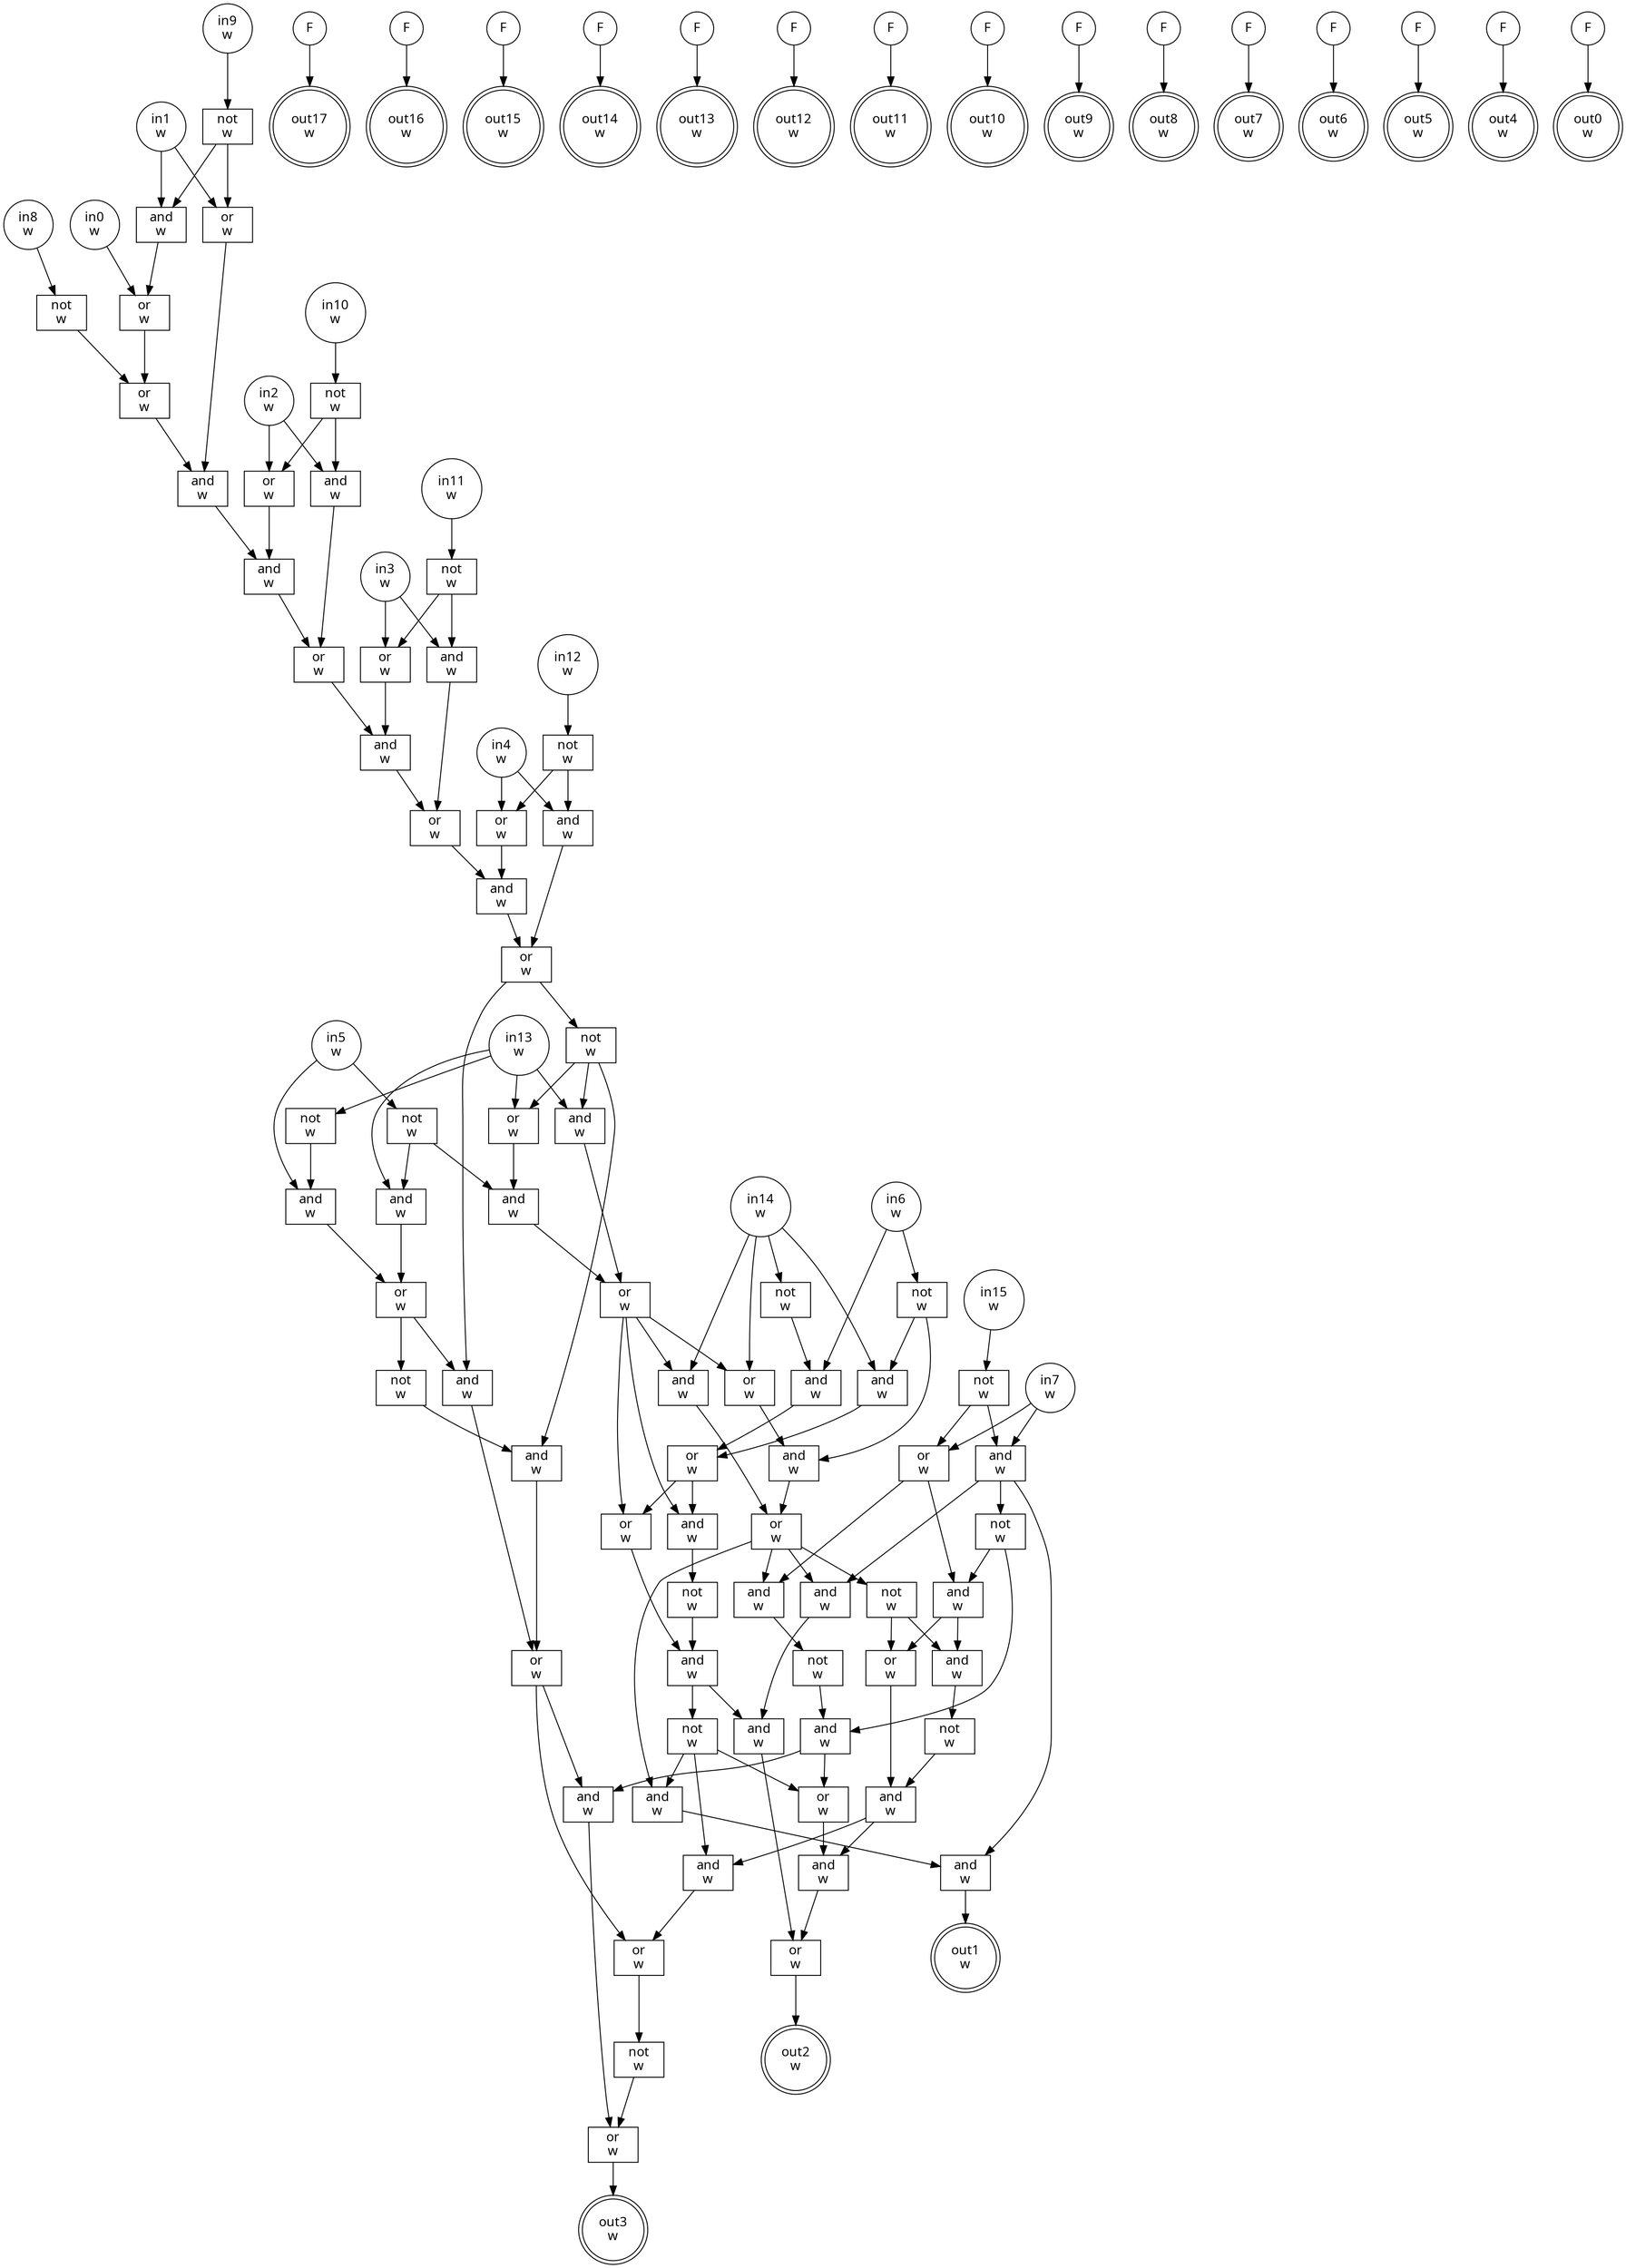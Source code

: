 digraph circuit{
	node [style = filled, fillcolor = white,shape=rect, fontname=geneva]
	g0 [label="in0\nw",shape=circle,fillcolor=white]
	g1 [label="in1\nw",shape=circle,fillcolor=white]
	g2 [label="in2\nw",shape=circle,fillcolor=white]
	g3 [label="in3\nw",shape=circle,fillcolor=white]
	g4 [label="in4\nw",shape=circle,fillcolor=white]
	g5 [label="in5\nw",shape=circle,fillcolor=white]
	g6 [label="in6\nw",shape=circle,fillcolor=white]
	g7 [label="in7\nw",shape=circle,fillcolor=white]
	g8 [label="in8\nw",shape=circle,fillcolor=white]
	g9 [label="in9\nw",shape=circle,fillcolor=white]
	g10 [label="in10\nw",shape=circle,fillcolor=white]
	g11 [label="in11\nw",shape=circle,fillcolor=white]
	g12 [label="in12\nw",shape=circle,fillcolor=white]
	g13 [label="in13\nw",shape=circle,fillcolor=white]
	g14 [label="in14\nw",shape=circle,fillcolor=white]
	g15 [label="in15\nw",shape=circle,fillcolor=white]
	g16 [label="F",shape=circle,fillcolor=white]
	g17 [label="F",shape=circle,fillcolor=white]
	g18 [label="F",shape=circle,fillcolor=white]
	g19 [label="F",shape=circle,fillcolor=white]
	g20 [label="F",shape=circle,fillcolor=white]
	g21 [label="F",shape=circle,fillcolor=white]
	g22 [label="F",shape=circle,fillcolor=white]
	g23 [label="F",shape=circle,fillcolor=white]
	g24 [label="F",shape=circle,fillcolor=white]
	g25 [label="F",shape=circle,fillcolor=white]
	g26 [label="F",shape=circle,fillcolor=white]
	g27 [label="F",shape=circle,fillcolor=white]
	g28 [label="F",shape=circle,fillcolor=white]
	g29 [label="F",shape=circle,fillcolor=white]
	g30 [label="F",shape=circle,fillcolor=white]
	g31 [label="not\nw",fillcolor=white]
	g32 [label="not\nw",fillcolor=white]
	g33 [label="not\nw",fillcolor=white]
	g34 [label="not\nw",fillcolor=white]
	g35 [label="not\nw",fillcolor=white]
	g36 [label="not\nw",fillcolor=white]
	g37 [label="not\nw",fillcolor=white]
	g38 [label="not\nw",fillcolor=white]
	g39 [label="and\nw",fillcolor=white]
	g40 [label="not\nw",fillcolor=white]
	g41 [label="or\nw",fillcolor=white]
	g42 [label="and\nw",fillcolor=white]
	g43 [label="and\nw",fillcolor=white]
	g44 [label="not\nw",fillcolor=white]
	g45 [label="and\nw",fillcolor=white]
	g46 [label="or\nw",fillcolor=white]
	g47 [label="and\nw",fillcolor=white]
	g48 [label="not\nw",fillcolor=white]
	g49 [label="and\nw",fillcolor=white]
	g50 [label="or\nw",fillcolor=white]
	g51 [label="not\nw",fillcolor=white]
	g52 [label="or\nw",fillcolor=white]
	g53 [label="and\nw",fillcolor=white]
	g54 [label="or\nw",fillcolor=white]
	g55 [label="and\nw",fillcolor=white]
	g56 [label="or\nw",fillcolor=white]
	g57 [label="and\nw",fillcolor=white]
	g58 [label="or\nw",fillcolor=white]
	g59 [label="and\nw",fillcolor=white]
	g60 [label="or\nw",fillcolor=white]
	g61 [label="or\nw",fillcolor=white]
	g62 [label="and\nw",fillcolor=white]
	g63 [label="and\nw",fillcolor=white]
	g64 [label="or\nw",fillcolor=white]
	g65 [label="and\nw",fillcolor=white]
	g66 [label="or\nw",fillcolor=white]
	g67 [label="and\nw",fillcolor=white]
	g68 [label="or\nw",fillcolor=white]
	g69 [label="and\nw",fillcolor=white]
	g70 [label="not\nw",fillcolor=white]
	g71 [label="and\nw",fillcolor=white]
	g72 [label="or\nw",fillcolor=white]
	g73 [label="or\nw",fillcolor=white]
	g74 [label="and\nw",fillcolor=white]
	g75 [label="and\nw",fillcolor=white]
	g76 [label="or\nw",fillcolor=white]
	g77 [label="or\nw",fillcolor=white]
	g78 [label="and\nw",fillcolor=white]
	g79 [label="not\nw",fillcolor=white]
	g80 [label="and\nw",fillcolor=white]
	g81 [label="not\nw",fillcolor=white]
	g82 [label="or\nw",fillcolor=white]
	g83 [label="and\nw",fillcolor=white]
	g84 [label="and\nw",fillcolor=white]
	g85 [label="or\nw",fillcolor=white]
	g86 [label="and\nw",fillcolor=white]
	g87 [label="not\nw",fillcolor=white]
	g88 [label="and\nw",fillcolor=white]
	g89 [label="and\nw",fillcolor=white]
	g90 [label="or\nw",fillcolor=white]
	g91 [label="and\nw",fillcolor=white]
	g92 [label="and\nw",fillcolor=white]
	g93 [label="and\nw",fillcolor=white]
	g94 [label="and\nw",fillcolor=white]
	g95 [label="not\nw",fillcolor=white]
	g96 [label="and\nw",fillcolor=white]
	g97 [label="not\nw",fillcolor=white]
	g98 [label="or\nw",fillcolor=white]
	g99 [label="and\nw",fillcolor=white]
	g100 [label="and\nw",fillcolor=white]
	g101 [label="or\nw",fillcolor=white]
	g102 [label="not\nw",fillcolor=white]
	g103 [label="or\nw",fillcolor=white]
	g104 [label="and\nw",fillcolor=white]
	g105 [label="or\nw",fillcolor=white]
	g106 [label="out0\nw",shape=doublecircle,fillcolor=white]
	g107 [label="out1\nw",shape=doublecircle,fillcolor=white]
	g108 [label="out2\nw",shape=doublecircle,fillcolor=white]
	g109 [label="out3\nw",shape=doublecircle,fillcolor=white]
	g110 [label="out4\nw",shape=doublecircle,fillcolor=white]
	g111 [label="out5\nw",shape=doublecircle,fillcolor=white]
	g112 [label="out6\nw",shape=doublecircle,fillcolor=white]
	g113 [label="out7\nw",shape=doublecircle,fillcolor=white]
	g114 [label="out8\nw",shape=doublecircle,fillcolor=white]
	g115 [label="out9\nw",shape=doublecircle,fillcolor=white]
	g116 [label="out10\nw",shape=doublecircle,fillcolor=white]
	g117 [label="out11\nw",shape=doublecircle,fillcolor=white]
	g118 [label="out12\nw",shape=doublecircle,fillcolor=white]
	g119 [label="out13\nw",shape=doublecircle,fillcolor=white]
	g120 [label="out14\nw",shape=doublecircle,fillcolor=white]
	g121 [label="out15\nw",shape=doublecircle,fillcolor=white]
	g122 [label="out16\nw",shape=doublecircle,fillcolor=white]
	g123 [label="out17\nw",shape=doublecircle,fillcolor=white]
	edge [fontname=Geneva,fontcolor=forestgreen]
	g0->g60
	g1->g58
	g1->g59
	g2->g56
	g2->g57
	g3->g54
	g3->g55
	g4->g52
	g4->g53
	g5->g47
	g5->g48
	g6->g43
	g6->g44
	g7->g39
	g7->g41
	g8->g38
	g9->g37
	g10->g36
	g11->g35
	g12->g34
	g13->g33
	g13->g49
	g13->g73
	g13->g75
	g14->g32
	g14->g45
	g14->g82
	g14->g84
	g15->g31
	g16->g123
	g17->g122
	g18->g121
	g19->g120
	g20->g119
	g21->g118
	g22->g117
	g23->g116
	g24->g115
	g25->g114
	g26->g113
	g27->g112
	g28->g111
	g29->g110
	g30->g106
	g31->g39
	g31->g41
	g32->g43
	g33->g47
	g34->g52
	g34->g53
	g35->g54
	g35->g55
	g36->g56
	g36->g57
	g37->g58
	g37->g59
	g38->g61
	g39->g40
	g39->g91
	g39->g94
	g40->g42
	g40->g88
	g41->g42
	g41->g86
	g42->g96
	g42->g98
	g43->g46
	g44->g45
	g44->g83
	g45->g46
	g46->g77
	g46->g78
	g47->g50
	g48->g49
	g48->g74
	g49->g50
	g50->g51
	g50->g69
	g51->g71
	g52->g67
	g53->g68
	g54->g65
	g55->g66
	g56->g63
	g57->g64
	g58->g62
	g59->g60
	g60->g61
	g61->g62
	g62->g63
	g63->g64
	g64->g65
	g65->g66
	g66->g67
	g67->g68
	g68->g69
	g68->g70
	g69->g72
	g70->g71
	g70->g73
	g70->g75
	g71->g72
	g72->g89
	g72->g101
	g73->g74
	g74->g76
	g75->g76
	g76->g77
	g76->g78
	g76->g82
	g76->g84
	g77->g80
	g78->g79
	g79->g80
	g80->g81
	g80->g92
	g81->g90
	g81->g93
	g81->g100
	g82->g83
	g83->g85
	g84->g85
	g85->g86
	g85->g91
	g85->g93
	g85->g95
	g86->g87
	g87->g88
	g88->g89
	g88->g90
	g89->g103
	g90->g104
	g91->g92
	g92->g105
	g93->g94
	g94->g107
	g95->g96
	g95->g98
	g96->g97
	g97->g99
	g98->g99
	g99->g100
	g99->g104
	g100->g101
	g101->g102
	g102->g103
	g103->g109
	g104->g105
	g105->g108
}